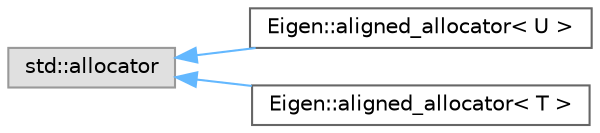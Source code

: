 digraph "Graphical Class Hierarchy"
{
 // LATEX_PDF_SIZE
  bgcolor="transparent";
  edge [fontname=Helvetica,fontsize=10,labelfontname=Helvetica,labelfontsize=10];
  node [fontname=Helvetica,fontsize=10,shape=box,height=0.2,width=0.4];
  rankdir="LR";
  Node0 [id="Node000000",label="std::allocator",height=0.2,width=0.4,color="grey60", fillcolor="#E0E0E0", style="filled",tooltip=" "];
  Node0 -> Node1 [id="edge1363_Node000000_Node000001",dir="back",color="steelblue1",style="solid",tooltip=" "];
  Node1 [id="Node000001",label="Eigen::aligned_allocator\< U \>",height=0.2,width=0.4,color="grey40", fillcolor="white", style="filled",URL="$classEigen_1_1aligned__allocator.html",tooltip=" "];
  Node0 -> Node2 [id="edge1364_Node000000_Node000002",dir="back",color="steelblue1",style="solid",tooltip=" "];
  Node2 [id="Node000002",label="Eigen::aligned_allocator\< T \>",height=0.2,width=0.4,color="grey40", fillcolor="white", style="filled",URL="$classEigen_1_1aligned__allocator.html",tooltip="STL compatible allocator to use with types requiring a non standrad alignment."];
}
